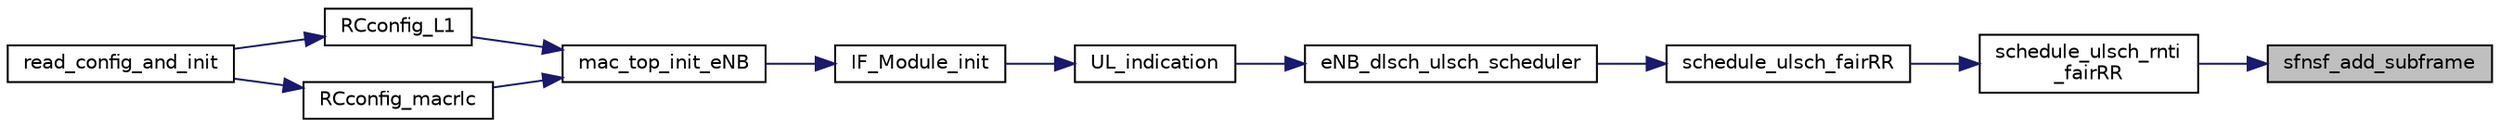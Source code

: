 digraph "sfnsf_add_subframe"
{
 // LATEX_PDF_SIZE
  edge [fontname="Helvetica",fontsize="10",labelfontname="Helvetica",labelfontsize="10"];
  node [fontname="Helvetica",fontsize="10",shape=record];
  rankdir="RL";
  Node1 [label="sfnsf_add_subframe",height=0.2,width=0.4,color="black", fillcolor="grey75", style="filled", fontcolor="black",tooltip=" "];
  Node1 -> Node2 [dir="back",color="midnightblue",fontsize="10",style="solid",fontname="Helvetica"];
  Node2 [label="schedule_ulsch_rnti\l_fairRR",height=0.2,width=0.4,color="black", fillcolor="white", style="filled",URL="$eNB__scheduler__fairRR_8h.html#aa934d69ee1837d4678ccbf53c0d67ca2",tooltip=" "];
  Node2 -> Node3 [dir="back",color="midnightblue",fontsize="10",style="solid",fontname="Helvetica"];
  Node3 [label="schedule_ulsch_fairRR",height=0.2,width=0.4,color="black", fillcolor="white", style="filled",URL="$eNB__scheduler__fairRR_8h.html#a8146cedda1d2207695a30d8088ecd35e",tooltip=" "];
  Node3 -> Node4 [dir="back",color="midnightblue",fontsize="10",style="solid",fontname="Helvetica"];
  Node4 [label="eNB_dlsch_ulsch_scheduler",height=0.2,width=0.4,color="black", fillcolor="white", style="filled",URL="$group____mac.html#ga2a3ebd99050898af5b0f5ff9c9785897",tooltip=" "];
  Node4 -> Node5 [dir="back",color="midnightblue",fontsize="10",style="solid",fontname="Helvetica"];
  Node5 [label="UL_indication",height=0.2,width=0.4,color="black", fillcolor="white", style="filled",URL="$IF__Module_8h.html#a0e2ef22a02b2c6683ab06f6d53f92e4d",tooltip=" "];
  Node5 -> Node6 [dir="back",color="midnightblue",fontsize="10",style="solid",fontname="Helvetica"];
  Node6 [label="IF_Module_init",height=0.2,width=0.4,color="black", fillcolor="white", style="filled",URL="$IF__Module_8h.html#a889f718a2d163ae240f8aa0732d35a81",tooltip=" "];
  Node6 -> Node7 [dir="back",color="midnightblue",fontsize="10",style="solid",fontname="Helvetica"];
  Node7 [label="mac_top_init_eNB",height=0.2,width=0.4,color="black", fillcolor="white", style="filled",URL="$group____mac.html#ga7b366a80fdb7f92ef5b4418560f2c330",tooltip=" "];
  Node7 -> Node8 [dir="back",color="midnightblue",fontsize="10",style="solid",fontname="Helvetica"];
  Node8 [label="RCconfig_L1",height=0.2,width=0.4,color="black", fillcolor="white", style="filled",URL="$group____enb__app.html#gaf0a0b784f891b689029fdac80981bb48",tooltip=" "];
  Node8 -> Node9 [dir="back",color="midnightblue",fontsize="10",style="solid",fontname="Helvetica"];
  Node9 [label="read_config_and_init",height=0.2,width=0.4,color="black", fillcolor="white", style="filled",URL="$group____enb__app.html#gafd8182cd803334f6a7df61898dc81389",tooltip=" "];
  Node7 -> Node10 [dir="back",color="midnightblue",fontsize="10",style="solid",fontname="Helvetica"];
  Node10 [label="RCconfig_macrlc",height=0.2,width=0.4,color="black", fillcolor="white", style="filled",URL="$group____enb__app.html#gad938d81629b25898f7beb6f9c854846b",tooltip=" "];
  Node10 -> Node9 [dir="back",color="midnightblue",fontsize="10",style="solid",fontname="Helvetica"];
}
